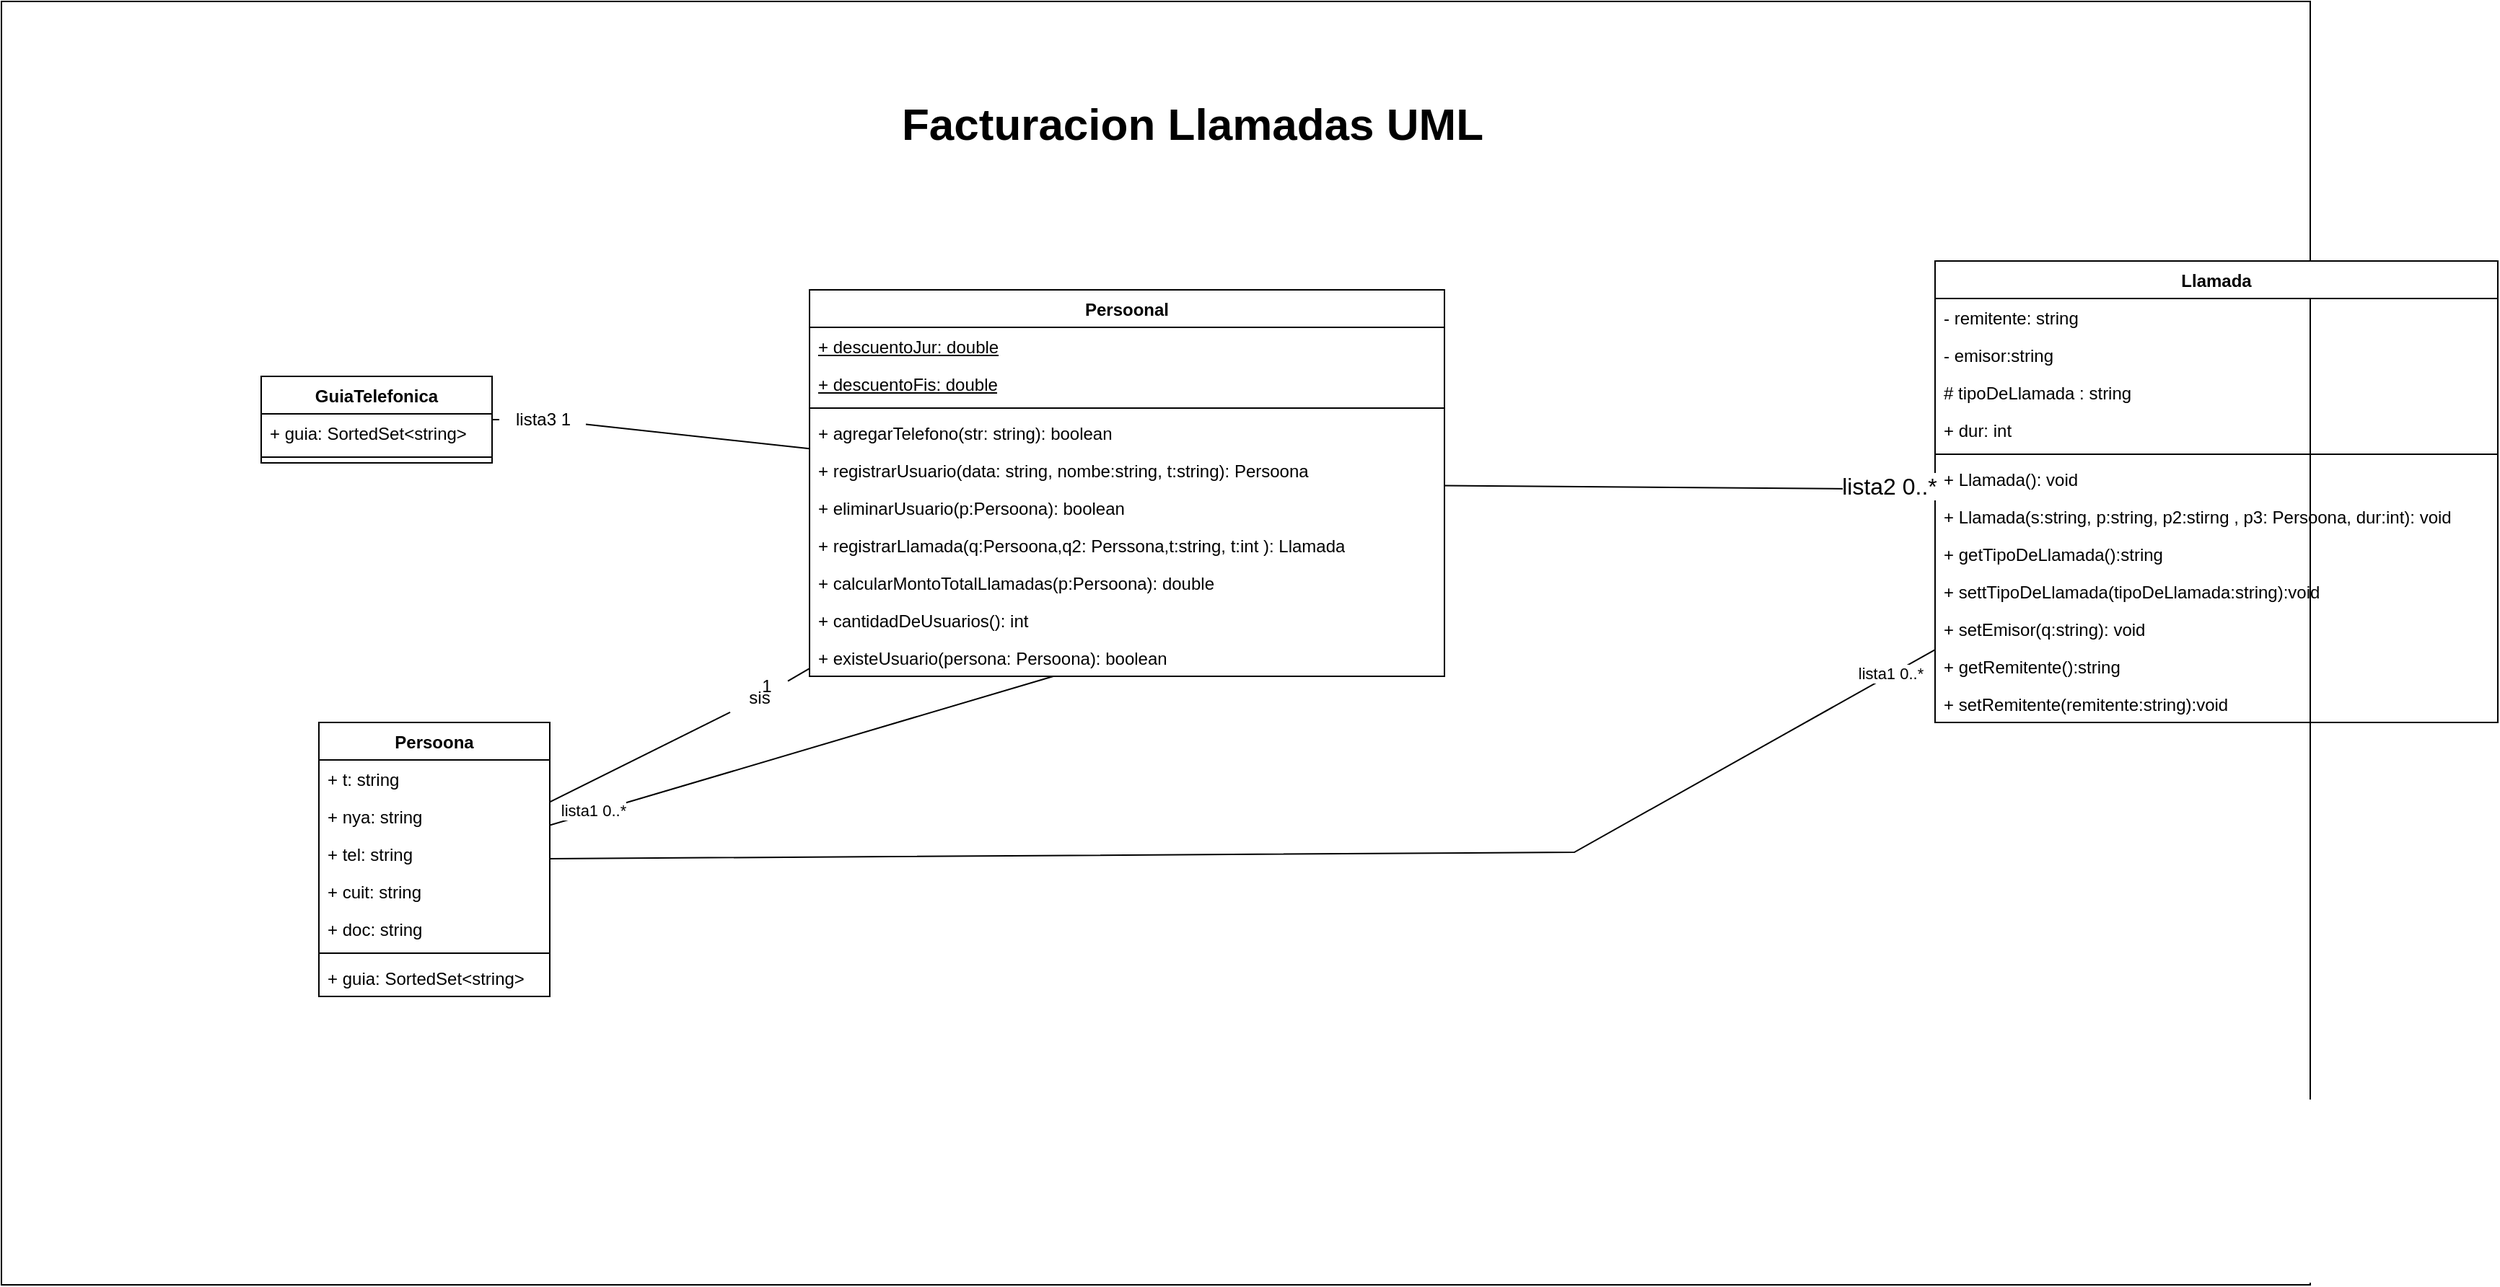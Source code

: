 <mxfile version="21.2.9" type="github">
  <diagram name="Page-1" id="Hu1fo8L_vSfaTOal0M1E">
    <mxGraphModel dx="2074" dy="1131" grid="1" gridSize="10" guides="1" tooltips="1" connect="1" arrows="1" fold="1" page="1" pageScale="1" pageWidth="850" pageHeight="1100" math="0" shadow="0">
      <root>
        <mxCell id="0" />
        <mxCell id="1" parent="0" />
        <mxCell id="ogSVJOR4Apt4eJmVQfsl-83" value="" style="rounded=0;whiteSpace=wrap;html=1;" parent="1" vertex="1">
          <mxGeometry x="490" y="400" width="1600" height="890" as="geometry" />
        </mxCell>
        <mxCell id="ogSVJOR4Apt4eJmVQfsl-20" value="Llamada" style="swimlane;fontStyle=1;align=center;verticalAlign=top;childLayout=stackLayout;horizontal=1;startSize=26;horizontalStack=0;resizeParent=1;resizeParentMax=0;resizeLast=0;collapsible=1;marginBottom=0;whiteSpace=wrap;html=1;" parent="1" vertex="1">
          <mxGeometry x="1830" y="580" width="390" height="320" as="geometry" />
        </mxCell>
        <mxCell id="ogSVJOR4Apt4eJmVQfsl-24" value="- remitente: string" style="text;strokeColor=none;fillColor=none;align=left;verticalAlign=top;spacingLeft=4;spacingRight=4;overflow=hidden;rotatable=0;points=[[0,0.5],[1,0.5]];portConstraint=eastwest;whiteSpace=wrap;html=1;" parent="ogSVJOR4Apt4eJmVQfsl-20" vertex="1">
          <mxGeometry y="26" width="390" height="26" as="geometry" />
        </mxCell>
        <mxCell id="ogSVJOR4Apt4eJmVQfsl-25" value="- emisor:string" style="text;strokeColor=none;fillColor=none;align=left;verticalAlign=top;spacingLeft=4;spacingRight=4;overflow=hidden;rotatable=0;points=[[0,0.5],[1,0.5]];portConstraint=eastwest;whiteSpace=wrap;html=1;" parent="ogSVJOR4Apt4eJmVQfsl-20" vertex="1">
          <mxGeometry y="52" width="390" height="26" as="geometry" />
        </mxCell>
        <mxCell id="ogSVJOR4Apt4eJmVQfsl-26" value="# tipoDeLlamada : string" style="text;strokeColor=none;fillColor=none;align=left;verticalAlign=top;spacingLeft=4;spacingRight=4;overflow=hidden;rotatable=0;points=[[0,0.5],[1,0.5]];portConstraint=eastwest;whiteSpace=wrap;html=1;" parent="ogSVJOR4Apt4eJmVQfsl-20" vertex="1">
          <mxGeometry y="78" width="390" height="26" as="geometry" />
        </mxCell>
        <mxCell id="ogSVJOR4Apt4eJmVQfsl-21" value="+ dur: int" style="text;strokeColor=none;fillColor=none;align=left;verticalAlign=top;spacingLeft=4;spacingRight=4;overflow=hidden;rotatable=0;points=[[0,0.5],[1,0.5]];portConstraint=eastwest;whiteSpace=wrap;html=1;" parent="ogSVJOR4Apt4eJmVQfsl-20" vertex="1">
          <mxGeometry y="104" width="390" height="26" as="geometry" />
        </mxCell>
        <mxCell id="ogSVJOR4Apt4eJmVQfsl-22" value="" style="line;strokeWidth=1;fillColor=none;align=left;verticalAlign=middle;spacingTop=-1;spacingLeft=3;spacingRight=3;rotatable=0;labelPosition=right;points=[];portConstraint=eastwest;strokeColor=inherit;" parent="ogSVJOR4Apt4eJmVQfsl-20" vertex="1">
          <mxGeometry y="130" width="390" height="8" as="geometry" />
        </mxCell>
        <mxCell id="ogSVJOR4Apt4eJmVQfsl-23" value="+ Llamada(): void" style="text;strokeColor=none;fillColor=none;align=left;verticalAlign=top;spacingLeft=4;spacingRight=4;overflow=hidden;rotatable=0;points=[[0,0.5],[1,0.5]];portConstraint=eastwest;whiteSpace=wrap;html=1;" parent="ogSVJOR4Apt4eJmVQfsl-20" vertex="1">
          <mxGeometry y="138" width="390" height="26" as="geometry" />
        </mxCell>
        <mxCell id="ogSVJOR4Apt4eJmVQfsl-29" value="+ Llamada(s:string, p:string, p2:stirng , p3: Persoona, dur:int): void" style="text;strokeColor=none;fillColor=none;align=left;verticalAlign=top;spacingLeft=4;spacingRight=4;overflow=hidden;rotatable=0;points=[[0,0.5],[1,0.5]];portConstraint=eastwest;whiteSpace=wrap;html=1;" parent="ogSVJOR4Apt4eJmVQfsl-20" vertex="1">
          <mxGeometry y="164" width="390" height="26" as="geometry" />
        </mxCell>
        <mxCell id="ogSVJOR4Apt4eJmVQfsl-31" value="+ getTipoDeLlamada():string" style="text;strokeColor=none;fillColor=none;align=left;verticalAlign=top;spacingLeft=4;spacingRight=4;overflow=hidden;rotatable=0;points=[[0,0.5],[1,0.5]];portConstraint=eastwest;whiteSpace=wrap;html=1;" parent="ogSVJOR4Apt4eJmVQfsl-20" vertex="1">
          <mxGeometry y="190" width="390" height="26" as="geometry" />
        </mxCell>
        <mxCell id="ogSVJOR4Apt4eJmVQfsl-33" value="+ settTipoDeLlamada(tipoDeLlamada:string):void" style="text;strokeColor=none;fillColor=none;align=left;verticalAlign=top;spacingLeft=4;spacingRight=4;overflow=hidden;rotatable=0;points=[[0,0.5],[1,0.5]];portConstraint=eastwest;whiteSpace=wrap;html=1;" parent="ogSVJOR4Apt4eJmVQfsl-20" vertex="1">
          <mxGeometry y="216" width="390" height="26" as="geometry" />
        </mxCell>
        <mxCell id="ogSVJOR4Apt4eJmVQfsl-28" value="+ setEmisor(q:string): void" style="text;strokeColor=none;fillColor=none;align=left;verticalAlign=top;spacingLeft=4;spacingRight=4;overflow=hidden;rotatable=0;points=[[0,0.5],[1,0.5]];portConstraint=eastwest;whiteSpace=wrap;html=1;" parent="ogSVJOR4Apt4eJmVQfsl-20" vertex="1">
          <mxGeometry y="242" width="390" height="26" as="geometry" />
        </mxCell>
        <mxCell id="ogSVJOR4Apt4eJmVQfsl-32" value="+ getRemitente():string" style="text;strokeColor=none;fillColor=none;align=left;verticalAlign=top;spacingLeft=4;spacingRight=4;overflow=hidden;rotatable=0;points=[[0,0.5],[1,0.5]];portConstraint=eastwest;whiteSpace=wrap;html=1;" parent="ogSVJOR4Apt4eJmVQfsl-20" vertex="1">
          <mxGeometry y="268" width="390" height="26" as="geometry" />
        </mxCell>
        <mxCell id="ogSVJOR4Apt4eJmVQfsl-34" value="+ setRemitente(remitente:string):void" style="text;strokeColor=none;fillColor=none;align=left;verticalAlign=top;spacingLeft=4;spacingRight=4;overflow=hidden;rotatable=0;points=[[0,0.5],[1,0.5]];portConstraint=eastwest;whiteSpace=wrap;html=1;" parent="ogSVJOR4Apt4eJmVQfsl-20" vertex="1">
          <mxGeometry y="294" width="390" height="26" as="geometry" />
        </mxCell>
        <mxCell id="ogSVJOR4Apt4eJmVQfsl-35" value="Persoonal" style="swimlane;fontStyle=1;align=center;verticalAlign=top;childLayout=stackLayout;horizontal=1;startSize=26;horizontalStack=0;resizeParent=1;resizeParentMax=0;resizeLast=0;collapsible=1;marginBottom=0;whiteSpace=wrap;html=1;" parent="1" vertex="1">
          <mxGeometry x="1050" y="600" width="440" height="268" as="geometry">
            <mxRectangle x="120" y="607" width="100" height="30" as="alternateBounds" />
          </mxGeometry>
        </mxCell>
        <mxCell id="ogSVJOR4Apt4eJmVQfsl-40" value="+ descuentoJur: double" style="text;strokeColor=none;fillColor=none;align=left;verticalAlign=top;spacingLeft=4;spacingRight=4;overflow=hidden;rotatable=0;points=[[0,0.5],[1,0.5]];portConstraint=eastwest;whiteSpace=wrap;html=1;fontStyle=4" parent="ogSVJOR4Apt4eJmVQfsl-35" vertex="1">
          <mxGeometry y="26" width="440" height="26" as="geometry" />
        </mxCell>
        <mxCell id="ogSVJOR4Apt4eJmVQfsl-50" value="+ descuentoFis: double" style="text;strokeColor=none;fillColor=none;align=left;verticalAlign=top;spacingLeft=4;spacingRight=4;overflow=hidden;rotatable=0;points=[[0,0.5],[1,0.5]];portConstraint=eastwest;whiteSpace=wrap;html=1;fontStyle=4" parent="ogSVJOR4Apt4eJmVQfsl-35" vertex="1">
          <mxGeometry y="52" width="440" height="26" as="geometry" />
        </mxCell>
        <mxCell id="ogSVJOR4Apt4eJmVQfsl-37" value="" style="line;strokeWidth=1;fillColor=none;align=left;verticalAlign=middle;spacingTop=-1;spacingLeft=3;spacingRight=3;rotatable=0;labelPosition=right;points=[];portConstraint=eastwest;strokeColor=inherit;" parent="ogSVJOR4Apt4eJmVQfsl-35" vertex="1">
          <mxGeometry y="78" width="440" height="8" as="geometry" />
        </mxCell>
        <mxCell id="ogSVJOR4Apt4eJmVQfsl-41" value="+ agregarTelefono(str: string): boolean" style="text;strokeColor=none;fillColor=none;align=left;verticalAlign=top;spacingLeft=4;spacingRight=4;overflow=hidden;rotatable=0;points=[[0,0.5],[1,0.5]];portConstraint=eastwest;whiteSpace=wrap;html=1;" parent="ogSVJOR4Apt4eJmVQfsl-35" vertex="1">
          <mxGeometry y="86" width="440" height="26" as="geometry" />
        </mxCell>
        <mxCell id="ogSVJOR4Apt4eJmVQfsl-42" value="+ registrarUsuario(data: string, nombe:string, t:string): Persoona" style="text;strokeColor=none;fillColor=none;align=left;verticalAlign=top;spacingLeft=4;spacingRight=4;overflow=hidden;rotatable=0;points=[[0,0.5],[1,0.5]];portConstraint=eastwest;whiteSpace=wrap;html=1;" parent="ogSVJOR4Apt4eJmVQfsl-35" vertex="1">
          <mxGeometry y="112" width="440" height="26" as="geometry" />
        </mxCell>
        <mxCell id="ogSVJOR4Apt4eJmVQfsl-43" value="+ eliminarUsuario(p:Persoona): boolean" style="text;strokeColor=none;fillColor=none;align=left;verticalAlign=top;spacingLeft=4;spacingRight=4;overflow=hidden;rotatable=0;points=[[0,0.5],[1,0.5]];portConstraint=eastwest;whiteSpace=wrap;html=1;" parent="ogSVJOR4Apt4eJmVQfsl-35" vertex="1">
          <mxGeometry y="138" width="440" height="26" as="geometry" />
        </mxCell>
        <mxCell id="ogSVJOR4Apt4eJmVQfsl-44" value="+ registrarLlamada(q:Persoona,q2: Perssona,t:string, t:int ): Llamada" style="text;strokeColor=none;fillColor=none;align=left;verticalAlign=top;spacingLeft=4;spacingRight=4;overflow=hidden;rotatable=0;points=[[0,0.5],[1,0.5]];portConstraint=eastwest;whiteSpace=wrap;html=1;" parent="ogSVJOR4Apt4eJmVQfsl-35" vertex="1">
          <mxGeometry y="164" width="440" height="26" as="geometry" />
        </mxCell>
        <mxCell id="ogSVJOR4Apt4eJmVQfsl-45" value="+ calcularMontoTotalLlamadas(p:Persoona): double" style="text;strokeColor=none;fillColor=none;align=left;verticalAlign=top;spacingLeft=4;spacingRight=4;overflow=hidden;rotatable=0;points=[[0,0.5],[1,0.5]];portConstraint=eastwest;whiteSpace=wrap;html=1;" parent="ogSVJOR4Apt4eJmVQfsl-35" vertex="1">
          <mxGeometry y="190" width="440" height="26" as="geometry" />
        </mxCell>
        <mxCell id="ogSVJOR4Apt4eJmVQfsl-46" value="+ cantidadDeUsuarios(): int" style="text;strokeColor=none;fillColor=none;align=left;verticalAlign=top;spacingLeft=4;spacingRight=4;overflow=hidden;rotatable=0;points=[[0,0.5],[1,0.5]];portConstraint=eastwest;whiteSpace=wrap;html=1;" parent="ogSVJOR4Apt4eJmVQfsl-35" vertex="1">
          <mxGeometry y="216" width="440" height="26" as="geometry" />
        </mxCell>
        <mxCell id="ogSVJOR4Apt4eJmVQfsl-38" value="+ existeUsuario(persona: Persoona): boolean" style="text;strokeColor=none;fillColor=none;align=left;verticalAlign=top;spacingLeft=4;spacingRight=4;overflow=hidden;rotatable=0;points=[[0,0.5],[1,0.5]];portConstraint=eastwest;whiteSpace=wrap;html=1;" parent="ogSVJOR4Apt4eJmVQfsl-35" vertex="1">
          <mxGeometry y="242" width="440" height="26" as="geometry" />
        </mxCell>
        <mxCell id="ogSVJOR4Apt4eJmVQfsl-51" value="GuiaTelefonica" style="swimlane;fontStyle=1;align=center;verticalAlign=top;childLayout=stackLayout;horizontal=1;startSize=26;horizontalStack=0;resizeParent=1;resizeParentMax=0;resizeLast=0;collapsible=1;marginBottom=0;whiteSpace=wrap;html=1;" parent="1" vertex="1">
          <mxGeometry x="670" y="660" width="160" height="60" as="geometry" />
        </mxCell>
        <mxCell id="ogSVJOR4Apt4eJmVQfsl-52" value="+ guia: SortedSet&amp;lt;string&amp;gt;" style="text;strokeColor=none;fillColor=none;align=left;verticalAlign=top;spacingLeft=4;spacingRight=4;overflow=hidden;rotatable=0;points=[[0,0.5],[1,0.5]];portConstraint=eastwest;whiteSpace=wrap;html=1;" parent="ogSVJOR4Apt4eJmVQfsl-51" vertex="1">
          <mxGeometry y="26" width="160" height="26" as="geometry" />
        </mxCell>
        <mxCell id="ogSVJOR4Apt4eJmVQfsl-53" value="" style="line;strokeWidth=1;fillColor=none;align=left;verticalAlign=middle;spacingTop=-1;spacingLeft=3;spacingRight=3;rotatable=0;labelPosition=right;points=[];portConstraint=eastwest;strokeColor=inherit;" parent="ogSVJOR4Apt4eJmVQfsl-51" vertex="1">
          <mxGeometry y="52" width="160" height="8" as="geometry" />
        </mxCell>
        <mxCell id="ogSVJOR4Apt4eJmVQfsl-55" value="Persoona" style="swimlane;fontStyle=1;align=center;verticalAlign=top;childLayout=stackLayout;horizontal=1;startSize=26;horizontalStack=0;resizeParent=1;resizeParentMax=0;resizeLast=0;collapsible=1;marginBottom=0;whiteSpace=wrap;html=1;" parent="1" vertex="1">
          <mxGeometry x="710" y="900" width="160" height="190" as="geometry" />
        </mxCell>
        <mxCell id="ogSVJOR4Apt4eJmVQfsl-69" value="+ t: string" style="text;strokeColor=none;fillColor=none;align=left;verticalAlign=top;spacingLeft=4;spacingRight=4;overflow=hidden;rotatable=0;points=[[0,0.5],[1,0.5]];portConstraint=eastwest;whiteSpace=wrap;html=1;" parent="ogSVJOR4Apt4eJmVQfsl-55" vertex="1">
          <mxGeometry y="26" width="160" height="26" as="geometry" />
        </mxCell>
        <mxCell id="ogSVJOR4Apt4eJmVQfsl-60" value="+ nya: string" style="text;strokeColor=none;fillColor=none;align=left;verticalAlign=top;spacingLeft=4;spacingRight=4;overflow=hidden;rotatable=0;points=[[0,0.5],[1,0.5]];portConstraint=eastwest;whiteSpace=wrap;html=1;" parent="ogSVJOR4Apt4eJmVQfsl-55" vertex="1">
          <mxGeometry y="52" width="160" height="26" as="geometry" />
        </mxCell>
        <mxCell id="ogSVJOR4Apt4eJmVQfsl-67" value="+ tel: string" style="text;strokeColor=none;fillColor=none;align=left;verticalAlign=top;spacingLeft=4;spacingRight=4;overflow=hidden;rotatable=0;points=[[0,0.5],[1,0.5]];portConstraint=eastwest;whiteSpace=wrap;html=1;" parent="ogSVJOR4Apt4eJmVQfsl-55" vertex="1">
          <mxGeometry y="78" width="160" height="26" as="geometry" />
        </mxCell>
        <mxCell id="ogSVJOR4Apt4eJmVQfsl-65" value="+ cuit: string" style="text;strokeColor=none;fillColor=none;align=left;verticalAlign=top;spacingLeft=4;spacingRight=4;overflow=hidden;rotatable=0;points=[[0,0.5],[1,0.5]];portConstraint=eastwest;whiteSpace=wrap;html=1;" parent="ogSVJOR4Apt4eJmVQfsl-55" vertex="1">
          <mxGeometry y="104" width="160" height="26" as="geometry" />
        </mxCell>
        <mxCell id="ogSVJOR4Apt4eJmVQfsl-68" value="+ doc: string" style="text;strokeColor=none;fillColor=none;align=left;verticalAlign=top;spacingLeft=4;spacingRight=4;overflow=hidden;rotatable=0;points=[[0,0.5],[1,0.5]];portConstraint=eastwest;whiteSpace=wrap;html=1;" parent="ogSVJOR4Apt4eJmVQfsl-55" vertex="1">
          <mxGeometry y="130" width="160" height="26" as="geometry" />
        </mxCell>
        <mxCell id="ogSVJOR4Apt4eJmVQfsl-57" value="" style="line;strokeWidth=1;fillColor=none;align=left;verticalAlign=middle;spacingTop=-1;spacingLeft=3;spacingRight=3;rotatable=0;labelPosition=right;points=[];portConstraint=eastwest;strokeColor=inherit;" parent="ogSVJOR4Apt4eJmVQfsl-55" vertex="1">
          <mxGeometry y="156" width="160" height="8" as="geometry" />
        </mxCell>
        <mxCell id="ogSVJOR4Apt4eJmVQfsl-58" value="+ guia: SortedSet&amp;lt;string&amp;gt;" style="text;strokeColor=none;fillColor=none;align=left;verticalAlign=top;spacingLeft=4;spacingRight=4;overflow=hidden;rotatable=0;points=[[0,0.5],[1,0.5]];portConstraint=eastwest;whiteSpace=wrap;html=1;" parent="ogSVJOR4Apt4eJmVQfsl-55" vertex="1">
          <mxGeometry y="164" width="160" height="26" as="geometry" />
        </mxCell>
        <mxCell id="ogSVJOR4Apt4eJmVQfsl-71" value="" style="endArrow=none;html=1;rounded=0;" parent="1" source="ogSVJOR4Apt4eJmVQfsl-72" target="ogSVJOR4Apt4eJmVQfsl-35" edge="1">
          <mxGeometry width="50" height="50" relative="1" as="geometry">
            <mxPoint x="650" y="530" as="sourcePoint" />
            <mxPoint x="700" y="480" as="targetPoint" />
          </mxGeometry>
        </mxCell>
        <mxCell id="ogSVJOR4Apt4eJmVQfsl-73" value="" style="endArrow=none;html=1;rounded=0;" parent="1" source="ogSVJOR4Apt4eJmVQfsl-51" target="ogSVJOR4Apt4eJmVQfsl-72" edge="1">
          <mxGeometry width="50" height="50" relative="1" as="geometry">
            <mxPoint x="585" y="720" as="sourcePoint" />
            <mxPoint x="960" y="720" as="targetPoint" />
          </mxGeometry>
        </mxCell>
        <mxCell id="ogSVJOR4Apt4eJmVQfsl-72" value="lista3 1" style="text;html=1;align=center;verticalAlign=middle;resizable=0;points=[];autosize=1;strokeColor=none;fillColor=none;" parent="1" vertex="1">
          <mxGeometry x="835" y="675" width="60" height="30" as="geometry" />
        </mxCell>
        <mxCell id="ogSVJOR4Apt4eJmVQfsl-74" value="" style="endArrow=none;html=1;rounded=0;" parent="1" source="ogSVJOR4Apt4eJmVQfsl-75" target="ogSVJOR4Apt4eJmVQfsl-35" edge="1">
          <mxGeometry width="50" height="50" relative="1" as="geometry">
            <mxPoint x="650" y="530" as="sourcePoint" />
            <mxPoint x="700" y="480" as="targetPoint" />
          </mxGeometry>
        </mxCell>
        <mxCell id="ogSVJOR4Apt4eJmVQfsl-76" value="" style="endArrow=none;html=1;rounded=0;" parent="1" source="ogSVJOR4Apt4eJmVQfsl-55" target="ogSVJOR4Apt4eJmVQfsl-75" edge="1">
          <mxGeometry width="50" height="50" relative="1" as="geometry">
            <mxPoint x="550" y="887" as="sourcePoint" />
            <mxPoint x="960" y="778" as="targetPoint" />
          </mxGeometry>
        </mxCell>
        <mxCell id="ogSVJOR4Apt4eJmVQfsl-75" value="sis" style="text;html=1;align=center;verticalAlign=middle;resizable=0;points=[];autosize=1;strokeColor=none;fillColor=none;" parent="1" vertex="1">
          <mxGeometry x="995" y="868" width="40" height="30" as="geometry" />
        </mxCell>
        <mxCell id="ogSVJOR4Apt4eJmVQfsl-80" value="1" style="text;html=1;align=center;verticalAlign=middle;resizable=0;points=[];autosize=1;strokeColor=none;fillColor=none;" parent="1" vertex="1">
          <mxGeometry x="1005" y="860" width="30" height="30" as="geometry" />
        </mxCell>
        <mxCell id="ogSVJOR4Apt4eJmVQfsl-82" value="Facturacion Llamadas UML" style="text;html=1;align=center;verticalAlign=middle;resizable=0;points=[];autosize=1;strokeColor=none;fillColor=none;fontSize=31;fontStyle=1" parent="1" vertex="1">
          <mxGeometry x="1100" y="460" width="430" height="50" as="geometry" />
        </mxCell>
        <mxCell id="5LCe84V2kAIM69HwKs5V-1" value="" style="endArrow=none;html=1;rounded=0;" edge="1" parent="1" source="ogSVJOR4Apt4eJmVQfsl-35" target="ogSVJOR4Apt4eJmVQfsl-20">
          <mxGeometry width="50" height="50" relative="1" as="geometry">
            <mxPoint x="1020" y="600" as="sourcePoint" />
            <mxPoint x="1070" y="550" as="targetPoint" />
          </mxGeometry>
        </mxCell>
        <mxCell id="5LCe84V2kAIM69HwKs5V-2" value="lista2 0..*" style="edgeLabel;html=1;align=center;verticalAlign=middle;resizable=0;points=[];fontSize=16;" vertex="1" connectable="0" parent="5LCe84V2kAIM69HwKs5V-1">
          <mxGeometry x="0.812" y="2" relative="1" as="geometry">
            <mxPoint as="offset" />
          </mxGeometry>
        </mxCell>
        <mxCell id="5LCe84V2kAIM69HwKs5V-3" value="" style="endArrow=none;html=1;rounded=0;" edge="1" parent="1" source="ogSVJOR4Apt4eJmVQfsl-55" target="ogSVJOR4Apt4eJmVQfsl-20">
          <mxGeometry width="50" height="50" relative="1" as="geometry">
            <mxPoint x="880" y="979" as="sourcePoint" />
            <mxPoint x="1010" y="915" as="targetPoint" />
            <Array as="points">
              <mxPoint x="1580" y="990" />
            </Array>
          </mxGeometry>
        </mxCell>
        <mxCell id="5LCe84V2kAIM69HwKs5V-4" value="lista1 0..*" style="edgeLabel;html=1;align=center;verticalAlign=middle;resizable=0;points=[];" vertex="1" connectable="0" parent="5LCe84V2kAIM69HwKs5V-3">
          <mxGeometry x="0.93" y="1" relative="1" as="geometry">
            <mxPoint as="offset" />
          </mxGeometry>
        </mxCell>
        <mxCell id="5LCe84V2kAIM69HwKs5V-5" value="" style="endArrow=none;html=1;rounded=0;entryX=0.384;entryY=1;entryDx=0;entryDy=0;entryPerimeter=0;" edge="1" parent="1" source="ogSVJOR4Apt4eJmVQfsl-55" target="ogSVJOR4Apt4eJmVQfsl-38">
          <mxGeometry width="50" height="50" relative="1" as="geometry">
            <mxPoint x="880" y="970" as="sourcePoint" />
            <mxPoint x="1010" y="914" as="targetPoint" />
          </mxGeometry>
        </mxCell>
        <mxCell id="5LCe84V2kAIM69HwKs5V-6" value="lista1 0..*" style="edgeLabel;html=1;align=center;verticalAlign=middle;resizable=0;points=[];" vertex="1" connectable="0" parent="5LCe84V2kAIM69HwKs5V-5">
          <mxGeometry x="-0.825" y="2" relative="1" as="geometry">
            <mxPoint as="offset" />
          </mxGeometry>
        </mxCell>
      </root>
    </mxGraphModel>
  </diagram>
</mxfile>
